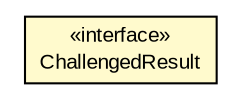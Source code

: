 #!/usr/local/bin/dot
#
# Class diagram 
# Generated by UMLGraph version 5.1 (http://www.umlgraph.org/)
#

digraph G {
	edge [fontname="arial",fontsize=10,labelfontname="arial",labelfontsize=10];
	node [fontname="arial",fontsize=10,shape=plaintext];
	nodesep=0.25;
	ranksep=0.5;
	// io.nextweb.operations.exceptions.ChallengedResult
	c1628 [label=<<table title="io.nextweb.operations.exceptions.ChallengedResult" border="0" cellborder="1" cellspacing="0" cellpadding="2" port="p" bgcolor="lemonChiffon" href="./ChallengedResult.html">
		<tr><td><table border="0" cellspacing="0" cellpadding="1">
<tr><td align="center" balign="center"> &#171;interface&#187; </td></tr>
<tr><td align="center" balign="center"> ChallengedResult </td></tr>
		</table></td></tr>
		</table>>, fontname="arial", fontcolor="black", fontsize=10.0];
}

